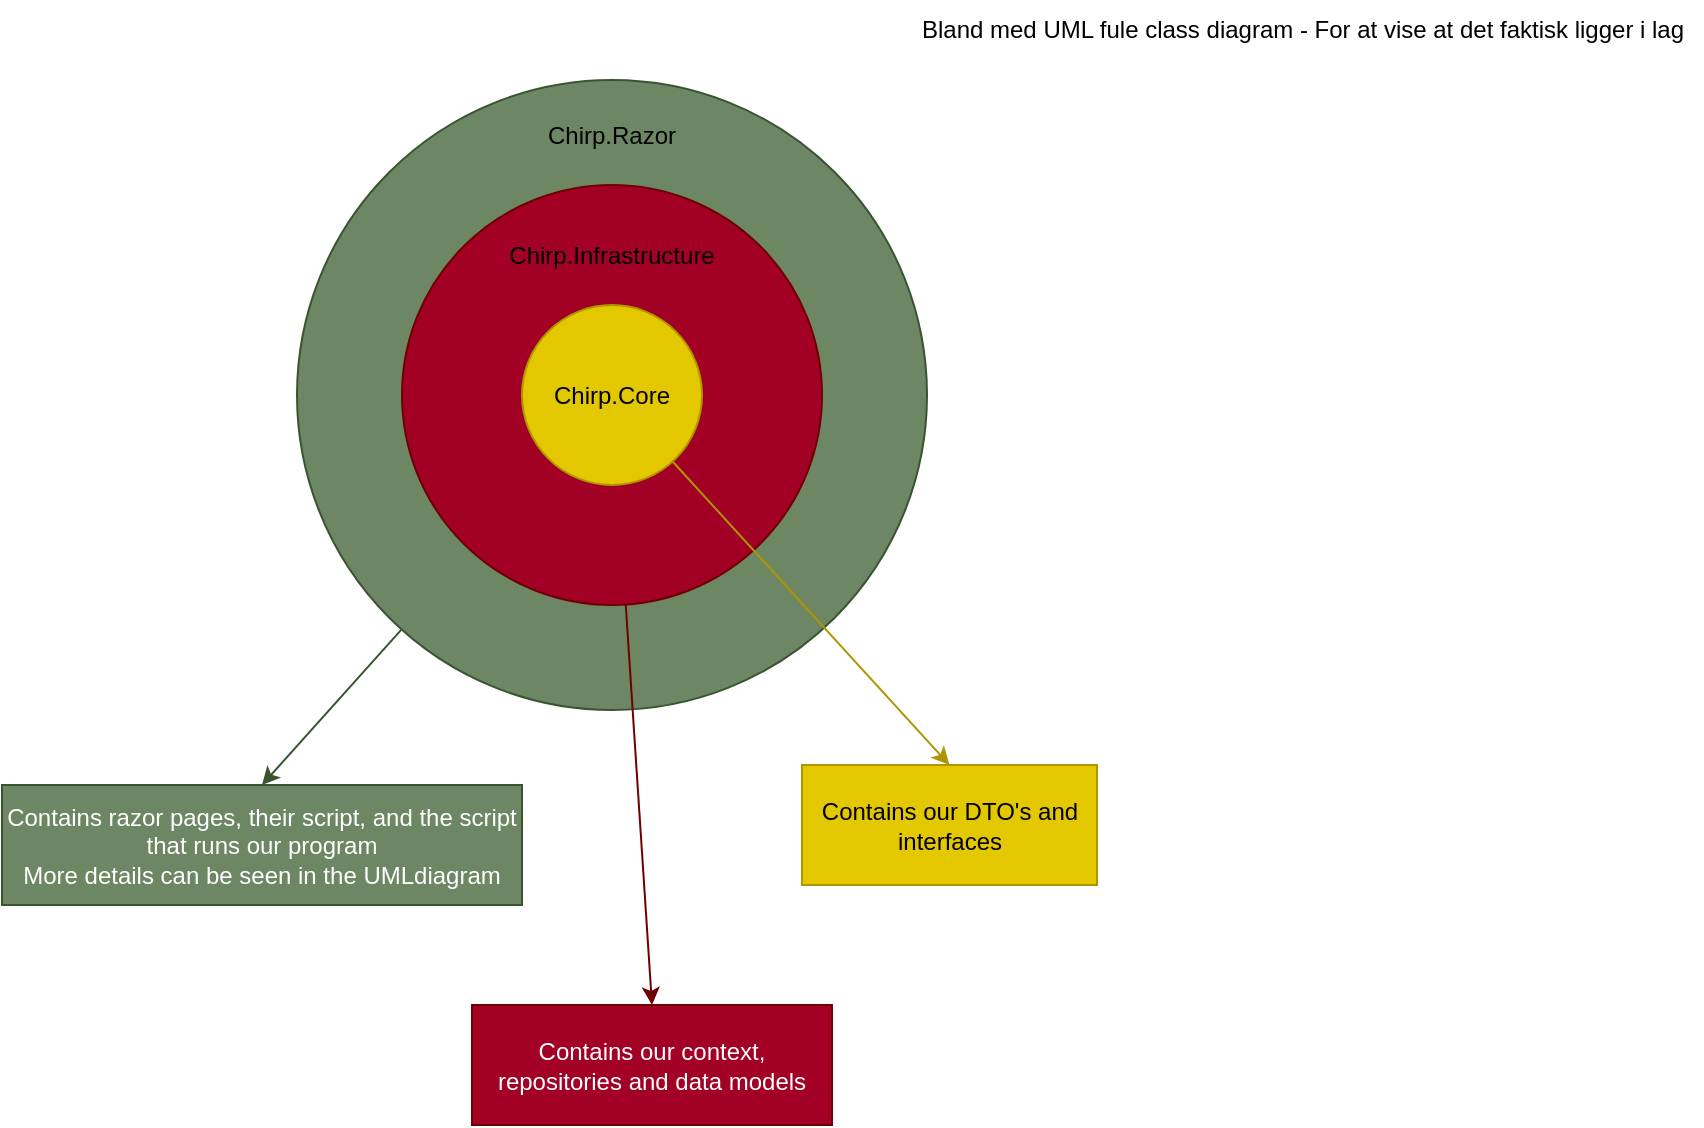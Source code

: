 <mxfile>
    <diagram id="BJenyY6yj-jro_CbNjga" name="Page-1">
        <mxGraphModel dx="1740" dy="980" grid="1" gridSize="10" guides="1" tooltips="1" connect="1" arrows="1" fold="1" page="1" pageScale="1" pageWidth="850" pageHeight="1100" math="0" shadow="0">
            <root>
                <mxCell id="0"/>
                <mxCell id="1" parent="0"/>
                <mxCell id="12" style="edgeStyle=none;html=1;entryX=0.5;entryY=0;entryDx=0;entryDy=0;fillColor=#6d8764;strokeColor=#3A5431;" parent="1" source="5" target="10" edge="1">
                    <mxGeometry relative="1" as="geometry"/>
                </mxCell>
                <mxCell id="5" value="" style="ellipse;whiteSpace=wrap;html=1;aspect=fixed;fillColor=#6d8764;fontColor=#ffffff;strokeColor=#3A5431;" parent="1" vertex="1">
                    <mxGeometry x="277.5" y="90" width="315" height="315" as="geometry"/>
                </mxCell>
                <mxCell id="15" style="edgeStyle=none;html=1;entryX=0.5;entryY=0;entryDx=0;entryDy=0;fillColor=#a20025;strokeColor=#6F0000;" parent="1" source="3" target="13" edge="1">
                    <mxGeometry relative="1" as="geometry"/>
                </mxCell>
                <mxCell id="3" value="" style="ellipse;whiteSpace=wrap;html=1;aspect=fixed;fillColor=#a20025;fontColor=#ffffff;strokeColor=#6F0000;" parent="1" vertex="1">
                    <mxGeometry x="330" y="142.5" width="210" height="210" as="geometry"/>
                </mxCell>
                <mxCell id="17" style="edgeStyle=none;html=1;entryX=0.5;entryY=0;entryDx=0;entryDy=0;fillColor=#e3c800;strokeColor=#B09500;" parent="1" source="2" target="16" edge="1">
                    <mxGeometry relative="1" as="geometry"/>
                </mxCell>
                <mxCell id="2" value="Chirp.Core" style="ellipse;whiteSpace=wrap;html=1;aspect=fixed;fillColor=#e3c800;fontColor=#000000;strokeColor=#B09500;" parent="1" vertex="1">
                    <mxGeometry x="390" y="202.5" width="90" height="90" as="geometry"/>
                </mxCell>
                <mxCell id="4" value="Chirp.Infrastructure" style="text;html=1;strokeColor=none;fillColor=none;align=center;verticalAlign=middle;whiteSpace=wrap;rounded=0;" parent="1" vertex="1">
                    <mxGeometry x="405" y="162.5" width="60" height="30" as="geometry"/>
                </mxCell>
                <mxCell id="6" value="Chirp.Razor" style="text;html=1;strokeColor=none;fillColor=none;align=center;verticalAlign=middle;whiteSpace=wrap;rounded=0;" parent="1" vertex="1">
                    <mxGeometry x="405" y="102.5" width="60" height="30" as="geometry"/>
                </mxCell>
                <mxCell id="10" value="Contains razor pages, their script, and the script that runs our program&lt;br&gt;More details can be seen in the UMLdiagram" style="rounded=0;whiteSpace=wrap;html=1;fillColor=#6d8764;fontColor=#ffffff;strokeColor=#3A5431;" parent="1" vertex="1">
                    <mxGeometry x="130" y="442.5" width="260" height="60" as="geometry"/>
                </mxCell>
                <mxCell id="13" value="Contains our context, repositories and data models" style="rounded=0;whiteSpace=wrap;html=1;fillColor=#a20025;fontColor=#ffffff;strokeColor=#6F0000;" parent="1" vertex="1">
                    <mxGeometry x="365" y="552.5" width="180" height="60" as="geometry"/>
                </mxCell>
                <mxCell id="16" value="Contains our DTO's and interfaces" style="rounded=0;whiteSpace=wrap;html=1;fillColor=#e3c800;fontColor=#000000;strokeColor=#B09500;" parent="1" vertex="1">
                    <mxGeometry x="530" y="432.5" width="147.5" height="60" as="geometry"/>
                </mxCell>
                <mxCell id="18" value="Bland med UML fule class diagram - For at vise at det faktisk ligger i lag" style="text;html=1;align=center;verticalAlign=middle;resizable=0;points=[];autosize=1;strokeColor=none;fillColor=none;" vertex="1" parent="1">
                    <mxGeometry x="580" y="50" width="400" height="30" as="geometry"/>
                </mxCell>
            </root>
        </mxGraphModel>
    </diagram>
</mxfile>